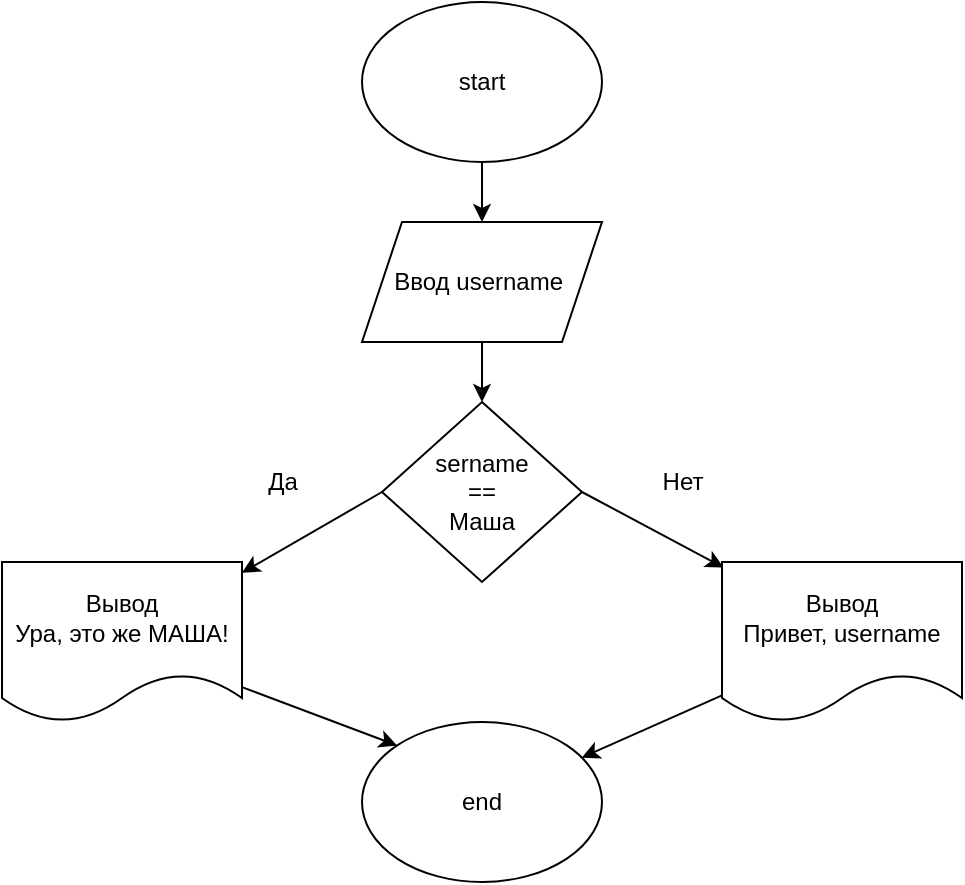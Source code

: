 <mxfile>
    <diagram id="Z_P1VmcBrYpy_9EcEL_b" name="Страница 1">
        <mxGraphModel dx="2628" dy="310" grid="1" gridSize="10" guides="1" tooltips="1" connect="1" arrows="1" fold="1" page="1" pageScale="1" pageWidth="827" pageHeight="1169" math="0" shadow="0">
            <root>
                <mxCell id="0"/>
                <mxCell id="1" parent="0"/>
                <mxCell id="11" value="" style="edgeStyle=none;html=1;" edge="1" parent="1" source="2" target="3">
                    <mxGeometry relative="1" as="geometry"/>
                </mxCell>
                <mxCell id="2" value="start" style="ellipse;whiteSpace=wrap;html=1;" vertex="1" parent="1">
                    <mxGeometry x="-1320" y="40" width="120" height="80" as="geometry"/>
                </mxCell>
                <mxCell id="10" value="" style="edgeStyle=none;html=1;" edge="1" parent="1" source="3" target="4">
                    <mxGeometry relative="1" as="geometry"/>
                </mxCell>
                <mxCell id="3" value="Ввод username&amp;nbsp;" style="shape=parallelogram;perimeter=parallelogramPerimeter;whiteSpace=wrap;html=1;fixedSize=1;" vertex="1" parent="1">
                    <mxGeometry x="-1320" y="150" width="120" height="60" as="geometry"/>
                </mxCell>
                <mxCell id="8" style="edgeStyle=none;html=1;exitX=0;exitY=0.5;exitDx=0;exitDy=0;" edge="1" parent="1" source="4" target="7">
                    <mxGeometry relative="1" as="geometry"/>
                </mxCell>
                <mxCell id="9" style="edgeStyle=none;html=1;exitX=1;exitY=0.5;exitDx=0;exitDy=0;entryX=0.007;entryY=0.035;entryDx=0;entryDy=0;entryPerimeter=0;" edge="1" parent="1" source="4" target="6">
                    <mxGeometry relative="1" as="geometry"/>
                </mxCell>
                <mxCell id="4" value="sername&lt;br/&gt;==&lt;br/&gt;Маша" style="rhombus;whiteSpace=wrap;html=1;" vertex="1" parent="1">
                    <mxGeometry x="-1310" y="240" width="100" height="90" as="geometry"/>
                </mxCell>
                <mxCell id="16" value="" style="edgeStyle=none;html=1;" edge="1" parent="1" source="6" target="14">
                    <mxGeometry relative="1" as="geometry"/>
                </mxCell>
                <mxCell id="6" value="Вывод&lt;br/&gt;Привет, username" style="shape=document;whiteSpace=wrap;html=1;boundedLbl=1;" vertex="1" parent="1">
                    <mxGeometry x="-1140" y="320" width="120" height="80" as="geometry"/>
                </mxCell>
                <mxCell id="15" value="" style="edgeStyle=none;html=1;entryX=0;entryY=0;entryDx=0;entryDy=0;" edge="1" parent="1" source="7" target="14">
                    <mxGeometry relative="1" as="geometry">
                        <Array as="points"/>
                    </mxGeometry>
                </mxCell>
                <mxCell id="7" value="&lt;span&gt;Вывод&lt;/span&gt;&lt;br&gt;&lt;span&gt;Ура, это же МАША!&lt;/span&gt;" style="shape=document;whiteSpace=wrap;html=1;boundedLbl=1;" vertex="1" parent="1">
                    <mxGeometry x="-1500" y="320" width="120" height="80" as="geometry"/>
                </mxCell>
                <mxCell id="12" value="Да" style="text;html=1;align=center;verticalAlign=middle;resizable=0;points=[];autosize=1;strokeColor=none;fillColor=none;" vertex="1" parent="1">
                    <mxGeometry x="-1375" y="270" width="30" height="20" as="geometry"/>
                </mxCell>
                <mxCell id="13" value="Нет" style="text;html=1;align=center;verticalAlign=middle;resizable=0;points=[];autosize=1;strokeColor=none;fillColor=none;" vertex="1" parent="1">
                    <mxGeometry x="-1180" y="270" width="40" height="20" as="geometry"/>
                </mxCell>
                <mxCell id="14" value="end" style="ellipse;whiteSpace=wrap;html=1;" vertex="1" parent="1">
                    <mxGeometry x="-1320" y="400" width="120" height="80" as="geometry"/>
                </mxCell>
            </root>
        </mxGraphModel>
    </diagram>
</mxfile>